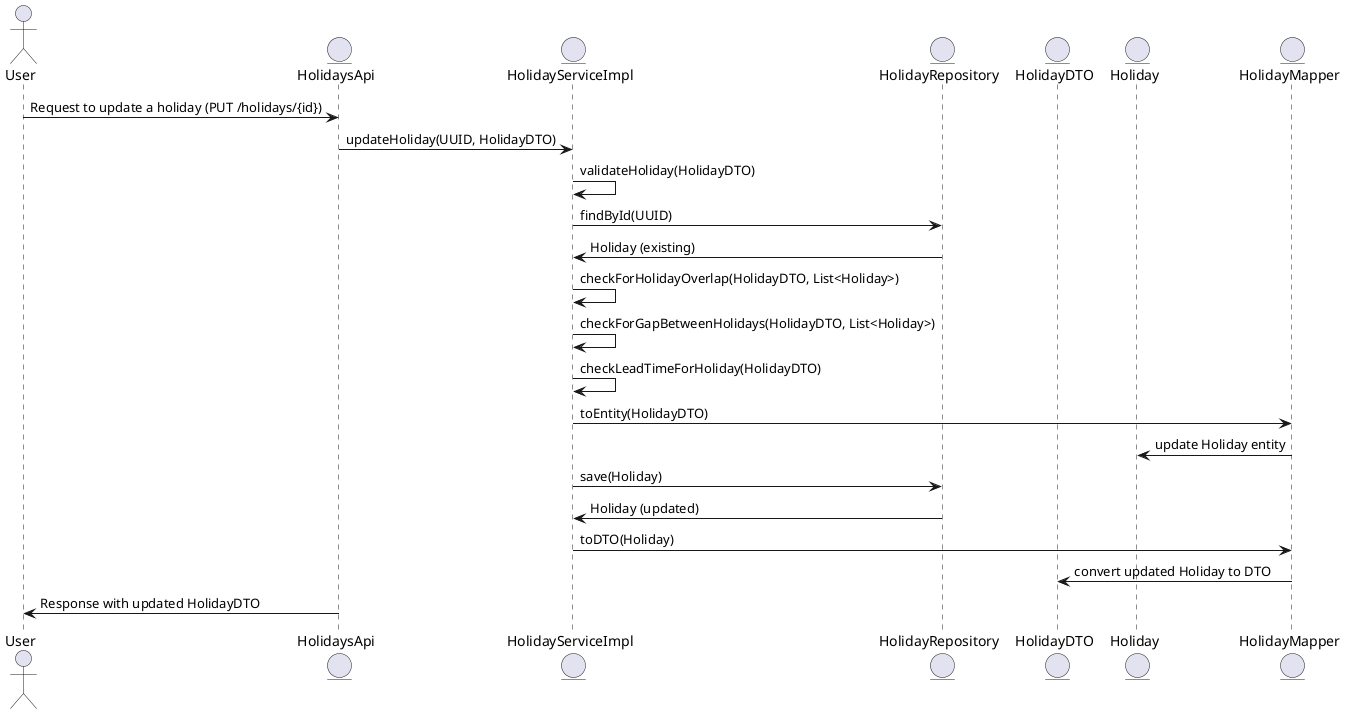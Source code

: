 @startuml

actor User
entity "HolidaysApi" as Controller
entity "HolidayServiceImpl" as Service
entity "HolidayRepository" as Repository
entity "HolidayDTO" as DTO
entity "Holiday" as Entity
entity "HolidayMapper" as Mapper

User -> Controller : Request to update a holiday (PUT /holidays/{id})
Controller -> Service : updateHoliday(UUID, HolidayDTO)
Service -> Service : validateHoliday(HolidayDTO)
Service -> Repository : findById(UUID)
Repository -> Service : Holiday (existing)
Service -> Service : checkForHolidayOverlap(HolidayDTO, List<Holiday>)
Service -> Service : checkForGapBetweenHolidays(HolidayDTO, List<Holiday>)
Service -> Service : checkLeadTimeForHoliday(HolidayDTO)
Service -> Mapper : toEntity(HolidayDTO)
Mapper -> Entity : update Holiday entity
Service -> Repository : save(Holiday)
Repository -> Service : Holiday (updated)
Service -> Mapper : toDTO(Holiday)
Mapper -> DTO : convert updated Holiday to DTO
Controller -> User : Response with updated HolidayDTO

@enduml
